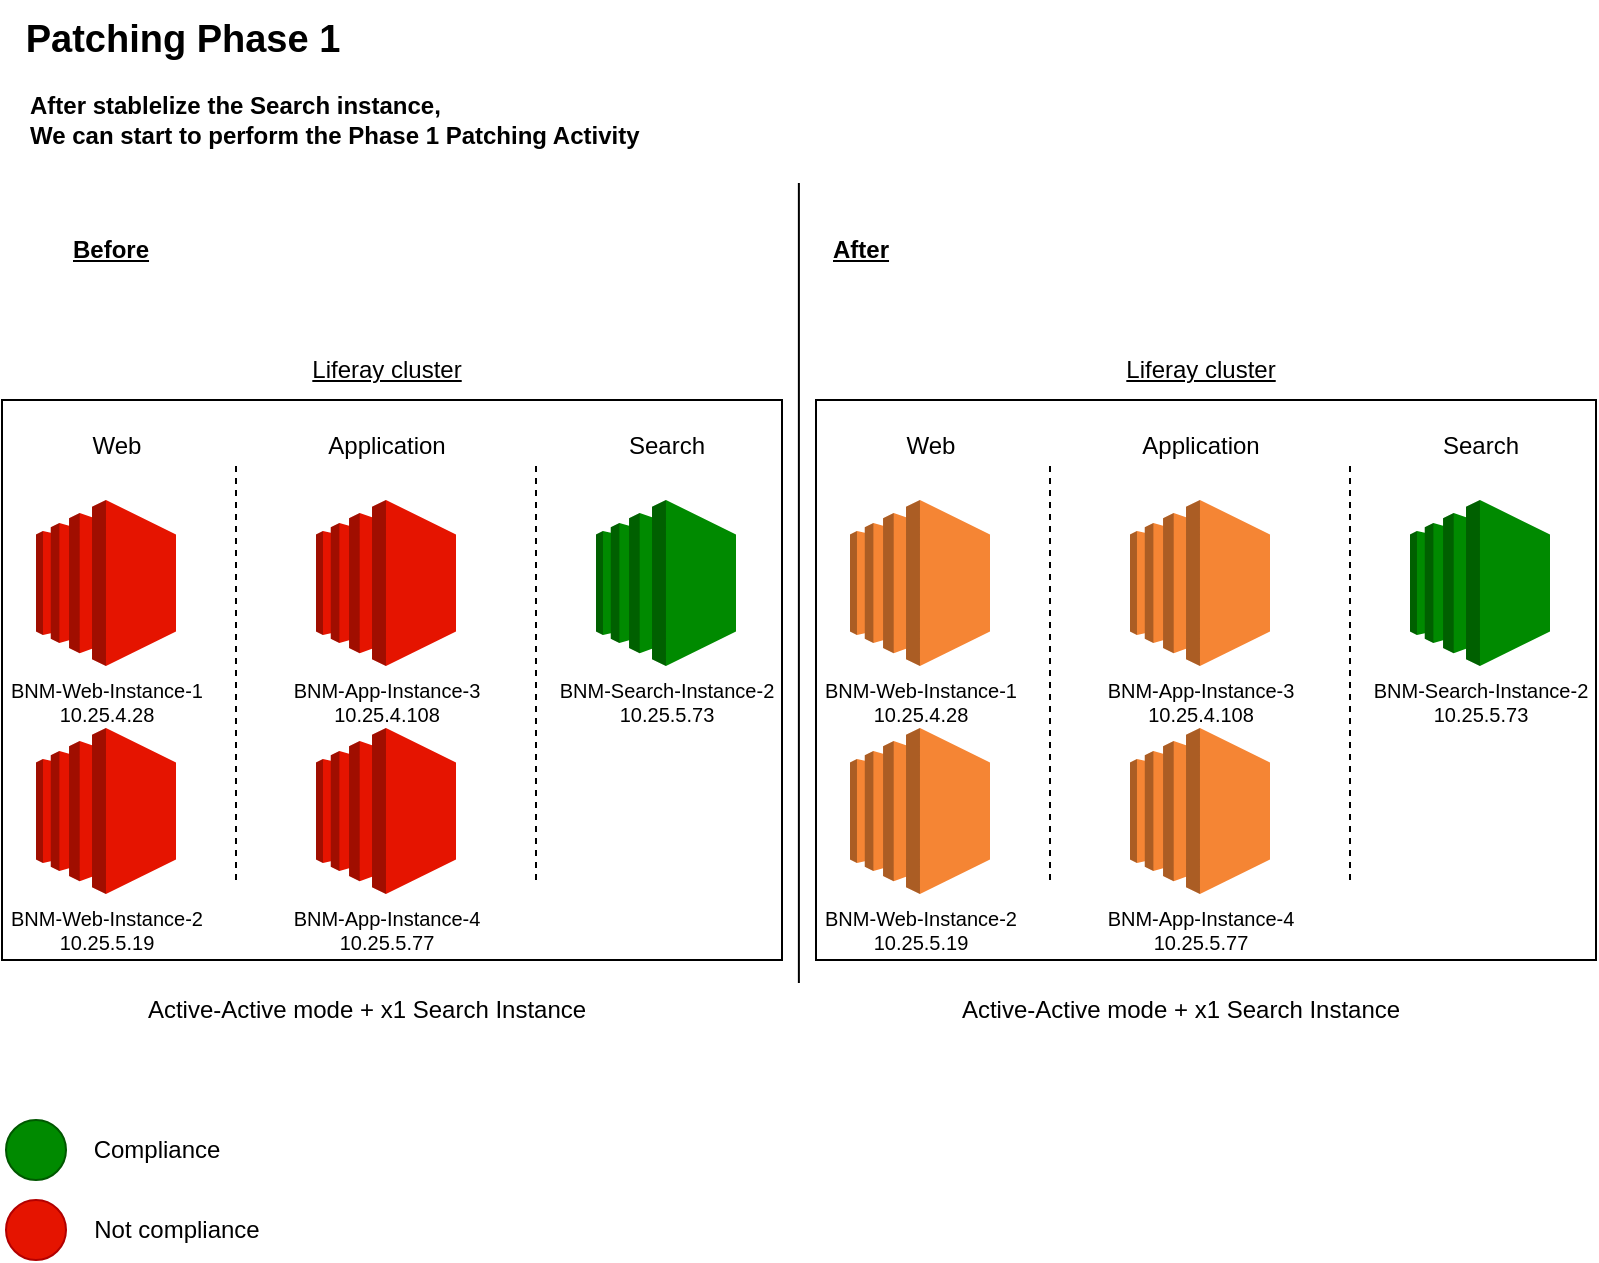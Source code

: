 <mxfile version="22.0.1" type="github">
  <diagram name="Page-1" id="cm9vaiCRCYiuwpOqDOg_">
    <mxGraphModel dx="1071" dy="595" grid="1" gridSize="10" guides="1" tooltips="1" connect="1" arrows="1" fold="1" page="1" pageScale="1" pageWidth="850" pageHeight="1100" math="0" shadow="0">
      <root>
        <mxCell id="0" />
        <mxCell id="1" parent="0" />
        <mxCell id="6DcNujYjxV_RoPzoqIRg-2" value="Before" style="text;html=1;align=center;verticalAlign=middle;resizable=0;points=[];autosize=1;strokeColor=none;fillColor=none;fontStyle=5" vertex="1" parent="1">
          <mxGeometry x="52" y="140" width="60" height="30" as="geometry" />
        </mxCell>
        <mxCell id="6DcNujYjxV_RoPzoqIRg-3" value="" style="endArrow=none;html=1;rounded=0;" edge="1" parent="1">
          <mxGeometry width="50" height="50" relative="1" as="geometry">
            <mxPoint x="426.44" y="521.5" as="sourcePoint" />
            <mxPoint x="426.44" y="121.5" as="targetPoint" />
          </mxGeometry>
        </mxCell>
        <mxCell id="6DcNujYjxV_RoPzoqIRg-4" value="After" style="text;html=1;align=center;verticalAlign=middle;resizable=0;points=[];autosize=1;strokeColor=none;fillColor=none;fontStyle=5" vertex="1" parent="1">
          <mxGeometry x="432" y="140" width="50" height="30" as="geometry" />
        </mxCell>
        <mxCell id="6DcNujYjxV_RoPzoqIRg-5" value="" style="rounded=0;whiteSpace=wrap;html=1;" vertex="1" parent="1">
          <mxGeometry x="28" y="230" width="390" height="280" as="geometry" />
        </mxCell>
        <mxCell id="6DcNujYjxV_RoPzoqIRg-6" value="&lt;font color=&quot;#000000&quot;&gt;BNM-Web-Instance-1&lt;br&gt;10.25.4.28&lt;/font&gt;" style="outlineConnect=0;dashed=0;verticalLabelPosition=bottom;verticalAlign=top;align=center;html=1;shape=mxgraph.aws3.ec2;fillColor=#e51400;shadow=0;fontSize=10;fontColor=#ffffff;strokeColor=#B20000;" vertex="1" parent="1">
          <mxGeometry x="45" y="280" width="70" height="83" as="geometry" />
        </mxCell>
        <mxCell id="6DcNujYjxV_RoPzoqIRg-7" value="&lt;font color=&quot;#000000&quot;&gt;BNM-Web-Instance-2&lt;br&gt;10.25.5.19&lt;/font&gt;" style="outlineConnect=0;dashed=0;verticalLabelPosition=bottom;verticalAlign=top;align=center;html=1;shape=mxgraph.aws3.ec2;fillColor=#e51400;shadow=0;fontSize=10;fontColor=#ffffff;strokeColor=#B20000;" vertex="1" parent="1">
          <mxGeometry x="45" y="394" width="70" height="83" as="geometry" />
        </mxCell>
        <mxCell id="6DcNujYjxV_RoPzoqIRg-8" value="" style="endArrow=none;dashed=1;html=1;rounded=0;shadow=0;" edge="1" parent="1">
          <mxGeometry width="50" height="50" relative="1" as="geometry">
            <mxPoint x="145" y="470" as="sourcePoint" />
            <mxPoint x="145" y="260" as="targetPoint" />
          </mxGeometry>
        </mxCell>
        <mxCell id="6DcNujYjxV_RoPzoqIRg-9" value="&lt;font color=&quot;#000000&quot;&gt;BNM-App-Instance-3&lt;br&gt;10.25.4.108&lt;/font&gt;" style="outlineConnect=0;dashed=0;verticalLabelPosition=bottom;verticalAlign=top;align=center;html=1;shape=mxgraph.aws3.ec2;fillColor=#e51400;shadow=0;fontSize=10;fontColor=#ffffff;strokeColor=#B20000;" vertex="1" parent="1">
          <mxGeometry x="185" y="280" width="70" height="83" as="geometry" />
        </mxCell>
        <mxCell id="6DcNujYjxV_RoPzoqIRg-10" value="&lt;font color=&quot;#000000&quot;&gt;BNM-App-Instance-4&lt;br&gt;10.25.5.77&lt;/font&gt;" style="outlineConnect=0;dashed=0;verticalLabelPosition=bottom;verticalAlign=top;align=center;html=1;shape=mxgraph.aws3.ec2;fillColor=#e51400;shadow=0;fontSize=10;fontColor=#ffffff;strokeColor=#B20000;" vertex="1" parent="1">
          <mxGeometry x="185" y="394" width="70" height="83" as="geometry" />
        </mxCell>
        <mxCell id="6DcNujYjxV_RoPzoqIRg-11" value="" style="endArrow=none;dashed=1;html=1;rounded=0;shadow=0;" edge="1" parent="1">
          <mxGeometry width="50" height="50" relative="1" as="geometry">
            <mxPoint x="295" y="470" as="sourcePoint" />
            <mxPoint x="295" y="260" as="targetPoint" />
          </mxGeometry>
        </mxCell>
        <mxCell id="6DcNujYjxV_RoPzoqIRg-13" value="Web" style="text;html=1;align=center;verticalAlign=middle;resizable=0;points=[];autosize=1;strokeColor=none;fillColor=none;shadow=0;" vertex="1" parent="1">
          <mxGeometry x="60" y="238" width="50" height="30" as="geometry" />
        </mxCell>
        <mxCell id="6DcNujYjxV_RoPzoqIRg-14" value="Application" style="text;html=1;align=center;verticalAlign=middle;resizable=0;points=[];autosize=1;strokeColor=none;fillColor=none;shadow=0;" vertex="1" parent="1">
          <mxGeometry x="180" y="238" width="80" height="30" as="geometry" />
        </mxCell>
        <mxCell id="6DcNujYjxV_RoPzoqIRg-15" value="Search" style="text;html=1;align=center;verticalAlign=middle;resizable=0;points=[];autosize=1;strokeColor=none;fillColor=none;shadow=0;" vertex="1" parent="1">
          <mxGeometry x="330" y="238" width="60" height="30" as="geometry" />
        </mxCell>
        <mxCell id="6DcNujYjxV_RoPzoqIRg-16" value="Liferay cluster" style="text;html=1;align=center;verticalAlign=middle;resizable=0;points=[];autosize=1;strokeColor=none;fillColor=none;fontStyle=4" vertex="1" parent="1">
          <mxGeometry x="170" y="200" width="100" height="30" as="geometry" />
        </mxCell>
        <mxCell id="6DcNujYjxV_RoPzoqIRg-17" value="Active-Active mode + x1 Search Instance" style="text;html=1;align=center;verticalAlign=middle;resizable=0;points=[];autosize=1;strokeColor=none;fillColor=none;" vertex="1" parent="1">
          <mxGeometry x="90" y="520" width="240" height="30" as="geometry" />
        </mxCell>
        <mxCell id="6DcNujYjxV_RoPzoqIRg-18" value="" style="rounded=0;whiteSpace=wrap;html=1;" vertex="1" parent="1">
          <mxGeometry x="435" y="230" width="390" height="280" as="geometry" />
        </mxCell>
        <mxCell id="6DcNujYjxV_RoPzoqIRg-19" value="BNM-Web-Instance-1&lt;br&gt;10.25.4.28" style="outlineConnect=0;dashed=0;verticalLabelPosition=bottom;verticalAlign=top;align=center;html=1;shape=mxgraph.aws3.ec2;fillColor=#F58534;gradientColor=none;shadow=0;fontSize=10;" vertex="1" parent="1">
          <mxGeometry x="452" y="280" width="70" height="83" as="geometry" />
        </mxCell>
        <mxCell id="6DcNujYjxV_RoPzoqIRg-20" value="BNM-Web-Instance-2&lt;br&gt;10.25.5.19" style="outlineConnect=0;dashed=0;verticalLabelPosition=bottom;verticalAlign=top;align=center;html=1;shape=mxgraph.aws3.ec2;fillColor=#F58534;gradientColor=none;shadow=0;fontSize=10;" vertex="1" parent="1">
          <mxGeometry x="452" y="394" width="70" height="83" as="geometry" />
        </mxCell>
        <mxCell id="6DcNujYjxV_RoPzoqIRg-21" value="" style="endArrow=none;dashed=1;html=1;rounded=0;shadow=0;" edge="1" parent="1">
          <mxGeometry width="50" height="50" relative="1" as="geometry">
            <mxPoint x="552" y="470" as="sourcePoint" />
            <mxPoint x="552" y="260" as="targetPoint" />
          </mxGeometry>
        </mxCell>
        <mxCell id="6DcNujYjxV_RoPzoqIRg-22" value="BNM-App-Instance-3&lt;br&gt;10.25.4.108" style="outlineConnect=0;dashed=0;verticalLabelPosition=bottom;verticalAlign=top;align=center;html=1;shape=mxgraph.aws3.ec2;fillColor=#F58534;gradientColor=none;shadow=0;fontSize=10;" vertex="1" parent="1">
          <mxGeometry x="592" y="280" width="70" height="83" as="geometry" />
        </mxCell>
        <mxCell id="6DcNujYjxV_RoPzoqIRg-23" value="BNM-App-Instance-4&lt;br&gt;10.25.5.77" style="outlineConnect=0;dashed=0;verticalLabelPosition=bottom;verticalAlign=top;align=center;html=1;shape=mxgraph.aws3.ec2;fillColor=#F58534;gradientColor=none;shadow=0;fontSize=10;" vertex="1" parent="1">
          <mxGeometry x="592" y="394" width="70" height="83" as="geometry" />
        </mxCell>
        <mxCell id="6DcNujYjxV_RoPzoqIRg-24" value="" style="endArrow=none;dashed=1;html=1;rounded=0;shadow=0;" edge="1" parent="1">
          <mxGeometry width="50" height="50" relative="1" as="geometry">
            <mxPoint x="702" y="470" as="sourcePoint" />
            <mxPoint x="702" y="260" as="targetPoint" />
          </mxGeometry>
        </mxCell>
        <mxCell id="6DcNujYjxV_RoPzoqIRg-26" value="Web" style="text;html=1;align=center;verticalAlign=middle;resizable=0;points=[];autosize=1;strokeColor=none;fillColor=none;shadow=0;" vertex="1" parent="1">
          <mxGeometry x="467" y="238" width="50" height="30" as="geometry" />
        </mxCell>
        <mxCell id="6DcNujYjxV_RoPzoqIRg-27" value="Application" style="text;html=1;align=center;verticalAlign=middle;resizable=0;points=[];autosize=1;strokeColor=none;fillColor=none;shadow=0;" vertex="1" parent="1">
          <mxGeometry x="587" y="238" width="80" height="30" as="geometry" />
        </mxCell>
        <mxCell id="6DcNujYjxV_RoPzoqIRg-28" value="Search" style="text;html=1;align=center;verticalAlign=middle;resizable=0;points=[];autosize=1;strokeColor=none;fillColor=none;shadow=0;" vertex="1" parent="1">
          <mxGeometry x="737" y="238" width="60" height="30" as="geometry" />
        </mxCell>
        <mxCell id="6DcNujYjxV_RoPzoqIRg-29" value="Liferay cluster" style="text;html=1;align=center;verticalAlign=middle;resizable=0;points=[];autosize=1;strokeColor=none;fillColor=none;fontStyle=4" vertex="1" parent="1">
          <mxGeometry x="577" y="200" width="100" height="30" as="geometry" />
        </mxCell>
        <mxCell id="6DcNujYjxV_RoPzoqIRg-30" value="Active-Active mode + x1 Search Instance" style="text;html=1;align=center;verticalAlign=middle;resizable=0;points=[];autosize=1;strokeColor=none;fillColor=none;" vertex="1" parent="1">
          <mxGeometry x="497" y="520" width="240" height="30" as="geometry" />
        </mxCell>
        <mxCell id="6DcNujYjxV_RoPzoqIRg-31" value="After stablelize the Search instance,&amp;nbsp;&lt;br&gt;We can start to perform the Phase 1 Patching Activity" style="text;html=1;align=left;verticalAlign=middle;resizable=0;points=[];autosize=1;strokeColor=none;fillColor=none;fontStyle=1" vertex="1" parent="1">
          <mxGeometry x="40" y="70" width="330" height="40" as="geometry" />
        </mxCell>
        <mxCell id="6DcNujYjxV_RoPzoqIRg-32" value="Patching Phase 1" style="text;html=1;align=center;verticalAlign=middle;resizable=0;points=[];autosize=1;strokeColor=none;fillColor=none;fontStyle=1;fontSize=19;" vertex="1" parent="1">
          <mxGeometry x="28" y="30" width="180" height="40" as="geometry" />
        </mxCell>
        <mxCell id="6DcNujYjxV_RoPzoqIRg-33" value="&lt;font color=&quot;#000000&quot;&gt;BNM-Search-Instance-2&lt;br&gt;10.25.5.73&lt;/font&gt;" style="outlineConnect=0;dashed=0;verticalLabelPosition=bottom;verticalAlign=top;align=center;html=1;shape=mxgraph.aws3.ec2;shadow=0;fontSize=10;fillColor=#008a00;fontColor=#ffffff;strokeColor=#005700;" vertex="1" parent="1">
          <mxGeometry x="325" y="280" width="70" height="83" as="geometry" />
        </mxCell>
        <mxCell id="6DcNujYjxV_RoPzoqIRg-34" value="&lt;font color=&quot;#000000&quot;&gt;BNM-Search-Instance-2&lt;br&gt;10.25.5.73&lt;/font&gt;" style="outlineConnect=0;dashed=0;verticalLabelPosition=bottom;verticalAlign=top;align=center;html=1;shape=mxgraph.aws3.ec2;fillColor=#008a00;shadow=0;fontSize=10;strokeColor=#005700;fontColor=#ffffff;" vertex="1" parent="1">
          <mxGeometry x="732" y="280" width="70" height="83" as="geometry" />
        </mxCell>
        <mxCell id="6DcNujYjxV_RoPzoqIRg-36" value="" style="ellipse;whiteSpace=wrap;html=1;aspect=fixed;fillColor=#008a00;fontColor=#ffffff;strokeColor=#005700;" vertex="1" parent="1">
          <mxGeometry x="30" y="590" width="30" height="30" as="geometry" />
        </mxCell>
        <mxCell id="6DcNujYjxV_RoPzoqIRg-37" value="" style="ellipse;whiteSpace=wrap;html=1;aspect=fixed;fillColor=#e51400;fontColor=#ffffff;strokeColor=#B20000;" vertex="1" parent="1">
          <mxGeometry x="30" y="630" width="30" height="30" as="geometry" />
        </mxCell>
        <mxCell id="6DcNujYjxV_RoPzoqIRg-42" value="Compliance" style="text;html=1;align=center;verticalAlign=middle;resizable=0;points=[];autosize=1;strokeColor=none;fillColor=none;" vertex="1" parent="1">
          <mxGeometry x="60" y="590" width="90" height="30" as="geometry" />
        </mxCell>
        <mxCell id="6DcNujYjxV_RoPzoqIRg-43" value="Not compliance" style="text;html=1;align=center;verticalAlign=middle;resizable=0;points=[];autosize=1;strokeColor=none;fillColor=none;" vertex="1" parent="1">
          <mxGeometry x="60" y="630" width="110" height="30" as="geometry" />
        </mxCell>
      </root>
    </mxGraphModel>
  </diagram>
</mxfile>
